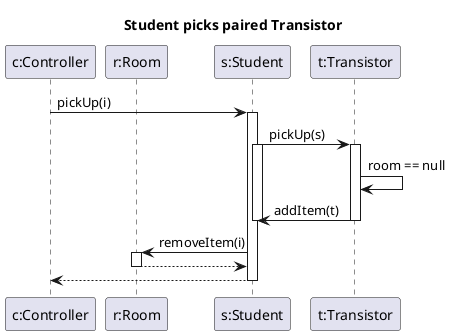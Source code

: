 @startuml pi
title "Student picks paired Transistor"

participant "c:Controller" as c
participant "r:Room" as r
participant "s:Student" as s
participant "t:Transistor" as i

c -> s : pickUp(i)
activate s
s -> i : pickUp(s)
activate s
activate i
i -> i : room == null
i -> s : addItem(t)
deactivate s
deactivate i
s -> r : removeItem(i)
activate r
r --> s 
deactivate r
s --> c
deactivate s

@enduml